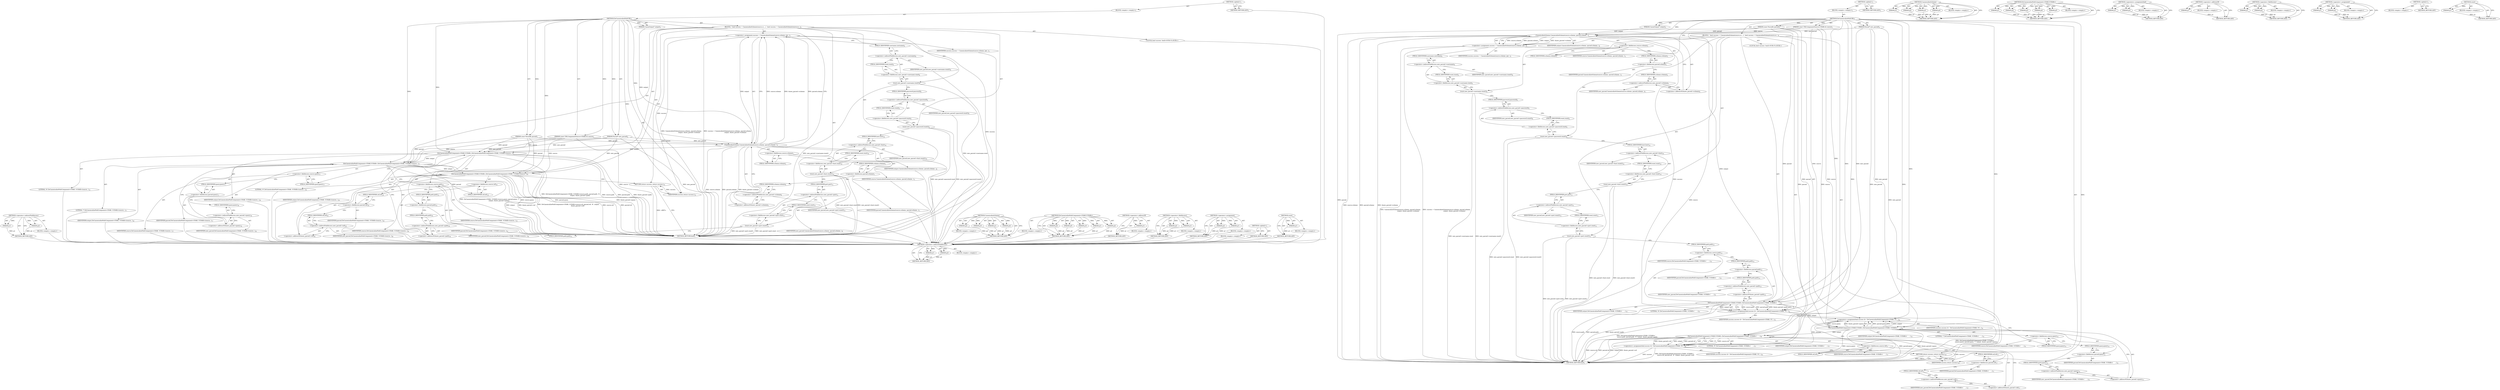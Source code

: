 digraph "reset" {
vulnerable_148 [label=<(METHOD,&lt;operator&gt;.indirectFieldAccess)>];
vulnerable_149 [label=<(PARAM,p1)>];
vulnerable_150 [label=<(PARAM,p2)>];
vulnerable_151 [label=<(BLOCK,&lt;empty&gt;,&lt;empty&gt;)>];
vulnerable_152 [label=<(METHOD_RETURN,ANY)>];
vulnerable_6 [label=<(METHOD,&lt;global&gt;)<SUB>1</SUB>>];
vulnerable_7 [label=<(BLOCK,&lt;empty&gt;,&lt;empty&gt;)<SUB>1</SUB>>];
vulnerable_8 [label=<(METHOD,DoCanonicalizePathURL)<SUB>1</SUB>>];
vulnerable_9 [label=<(PARAM,const URLComponentSource&lt;CHAR&gt;&amp; source)<SUB>1</SUB>>];
vulnerable_10 [label=<(PARAM,const Parsed&amp; parsed)<SUB>2</SUB>>];
vulnerable_11 [label=<(PARAM,CanonOutput* output)<SUB>3</SUB>>];
vulnerable_12 [label=<(PARAM,Parsed* new_parsed)<SUB>4</SUB>>];
vulnerable_13 [label=<(BLOCK,{
  bool success = CanonicalizeScheme(source.sc...,{
  bool success = CanonicalizeScheme(source.sc...)<SUB>4</SUB>>];
vulnerable_14 [label="<(LOCAL,bool success: bool)<SUB>5</SUB>>"];
vulnerable_15 [label=<(&lt;operator&gt;.assignment,success = CanonicalizeScheme(source.scheme, par...)<SUB>5</SUB>>];
vulnerable_16 [label=<(IDENTIFIER,success,success = CanonicalizeScheme(source.scheme, par...)<SUB>5</SUB>>];
vulnerable_17 [label=<(CanonicalizeScheme,CanonicalizeScheme(source.scheme, parsed.scheme...)<SUB>5</SUB>>];
vulnerable_18 [label=<(&lt;operator&gt;.fieldAccess,source.scheme)<SUB>5</SUB>>];
vulnerable_19 [label=<(IDENTIFIER,source,CanonicalizeScheme(source.scheme, parsed.scheme...)<SUB>5</SUB>>];
vulnerable_20 [label=<(FIELD_IDENTIFIER,scheme,scheme)<SUB>5</SUB>>];
vulnerable_21 [label=<(&lt;operator&gt;.fieldAccess,parsed.scheme)<SUB>5</SUB>>];
vulnerable_22 [label=<(IDENTIFIER,parsed,CanonicalizeScheme(source.scheme, parsed.scheme...)<SUB>5</SUB>>];
vulnerable_23 [label=<(FIELD_IDENTIFIER,scheme,scheme)<SUB>5</SUB>>];
vulnerable_24 [label=<(IDENTIFIER,output,CanonicalizeScheme(source.scheme, parsed.scheme...)<SUB>6</SUB>>];
vulnerable_25 [label=<(&lt;operator&gt;.addressOf,&amp;new_parsed-&gt;scheme)<SUB>6</SUB>>];
vulnerable_26 [label=<(&lt;operator&gt;.indirectFieldAccess,new_parsed-&gt;scheme)<SUB>6</SUB>>];
vulnerable_27 [label=<(IDENTIFIER,new_parsed,CanonicalizeScheme(source.scheme, parsed.scheme...)<SUB>6</SUB>>];
vulnerable_28 [label=<(FIELD_IDENTIFIER,scheme,scheme)<SUB>6</SUB>>];
vulnerable_29 [label=<(reset,new_parsed-&gt;username.reset())<SUB>8</SUB>>];
vulnerable_30 [label=<(&lt;operator&gt;.fieldAccess,new_parsed-&gt;username.reset)<SUB>8</SUB>>];
vulnerable_31 [label=<(&lt;operator&gt;.indirectFieldAccess,new_parsed-&gt;username)<SUB>8</SUB>>];
vulnerable_32 [label=<(IDENTIFIER,new_parsed,new_parsed-&gt;username.reset())<SUB>8</SUB>>];
vulnerable_33 [label=<(FIELD_IDENTIFIER,username,username)<SUB>8</SUB>>];
vulnerable_34 [label=<(FIELD_IDENTIFIER,reset,reset)<SUB>8</SUB>>];
vulnerable_35 [label=<(reset,new_parsed-&gt;password.reset())<SUB>9</SUB>>];
vulnerable_36 [label=<(&lt;operator&gt;.fieldAccess,new_parsed-&gt;password.reset)<SUB>9</SUB>>];
vulnerable_37 [label=<(&lt;operator&gt;.indirectFieldAccess,new_parsed-&gt;password)<SUB>9</SUB>>];
vulnerable_38 [label=<(IDENTIFIER,new_parsed,new_parsed-&gt;password.reset())<SUB>9</SUB>>];
vulnerable_39 [label=<(FIELD_IDENTIFIER,password,password)<SUB>9</SUB>>];
vulnerable_40 [label=<(FIELD_IDENTIFIER,reset,reset)<SUB>9</SUB>>];
vulnerable_41 [label=<(reset,new_parsed-&gt;host.reset())<SUB>10</SUB>>];
vulnerable_42 [label=<(&lt;operator&gt;.fieldAccess,new_parsed-&gt;host.reset)<SUB>10</SUB>>];
vulnerable_43 [label=<(&lt;operator&gt;.indirectFieldAccess,new_parsed-&gt;host)<SUB>10</SUB>>];
vulnerable_44 [label=<(IDENTIFIER,new_parsed,new_parsed-&gt;host.reset())<SUB>10</SUB>>];
vulnerable_45 [label=<(FIELD_IDENTIFIER,host,host)<SUB>10</SUB>>];
vulnerable_46 [label=<(FIELD_IDENTIFIER,reset,reset)<SUB>10</SUB>>];
vulnerable_47 [label=<(reset,new_parsed-&gt;port.reset())<SUB>11</SUB>>];
vulnerable_48 [label=<(&lt;operator&gt;.fieldAccess,new_parsed-&gt;port.reset)<SUB>11</SUB>>];
vulnerable_49 [label=<(&lt;operator&gt;.indirectFieldAccess,new_parsed-&gt;port)<SUB>11</SUB>>];
vulnerable_50 [label=<(IDENTIFIER,new_parsed,new_parsed-&gt;port.reset())<SUB>11</SUB>>];
vulnerable_51 [label=<(FIELD_IDENTIFIER,port,port)<SUB>11</SUB>>];
vulnerable_52 [label=<(FIELD_IDENTIFIER,reset,reset)<SUB>11</SUB>>];
vulnerable_53 [label=<(&lt;operators&gt;.assignmentAnd,success &amp;= DoCanonicalizePathComponent&lt;CHAR, UC...)<SUB>12</SUB>>];
vulnerable_54 [label=<(IDENTIFIER,success,success &amp;= DoCanonicalizePathComponent&lt;CHAR, UC...)<SUB>12</SUB>>];
vulnerable_55 [label=<(DoCanonicalizePathComponent&lt;CHAR,UCHAR&gt;,DoCanonicalizePathComponent&lt;CHAR, UCHAR&gt;(
     ...)<SUB>12</SUB>>];
vulnerable_56 [label=<(&lt;operator&gt;.fieldAccess,source.path)<SUB>13</SUB>>];
vulnerable_57 [label=<(IDENTIFIER,source,DoCanonicalizePathComponent&lt;CHAR, UCHAR&gt;(
     ...)<SUB>13</SUB>>];
vulnerable_58 [label=<(FIELD_IDENTIFIER,path,path)<SUB>13</SUB>>];
vulnerable_59 [label=<(&lt;operator&gt;.fieldAccess,parsed.path)<SUB>13</SUB>>];
vulnerable_60 [label=<(IDENTIFIER,parsed,DoCanonicalizePathComponent&lt;CHAR, UCHAR&gt;(
     ...)<SUB>13</SUB>>];
vulnerable_61 [label=<(FIELD_IDENTIFIER,path,path)<SUB>13</SUB>>];
vulnerable_62 [label=<(LITERAL,'\0',DoCanonicalizePathComponent&lt;CHAR, UCHAR&gt;(
     ...)<SUB>13</SUB>>];
vulnerable_63 [label=<(IDENTIFIER,output,DoCanonicalizePathComponent&lt;CHAR, UCHAR&gt;(
     ...)<SUB>13</SUB>>];
vulnerable_64 [label=<(&lt;operator&gt;.addressOf,&amp;new_parsed-&gt;path)<SUB>13</SUB>>];
vulnerable_65 [label=<(&lt;operator&gt;.indirectFieldAccess,new_parsed-&gt;path)<SUB>13</SUB>>];
vulnerable_66 [label=<(IDENTIFIER,new_parsed,DoCanonicalizePathComponent&lt;CHAR, UCHAR&gt;(
     ...)<SUB>13</SUB>>];
vulnerable_67 [label=<(FIELD_IDENTIFIER,path,path)<SUB>13</SUB>>];
vulnerable_68 [label=<(&lt;operators&gt;.assignmentAnd,success &amp;= DoCanonicalizePathComponent&lt;CHAR, UC...)<SUB>14</SUB>>];
vulnerable_69 [label=<(IDENTIFIER,success,success &amp;= DoCanonicalizePathComponent&lt;CHAR, UC...)<SUB>14</SUB>>];
vulnerable_70 [label=<(DoCanonicalizePathComponent&lt;CHAR,UCHAR&gt;,DoCanonicalizePathComponent&lt;CHAR, UCHAR&gt;(
     ...)<SUB>14</SUB>>];
vulnerable_71 [label=<(&lt;operator&gt;.fieldAccess,source.query)<SUB>15</SUB>>];
vulnerable_72 [label=<(IDENTIFIER,source,DoCanonicalizePathComponent&lt;CHAR, UCHAR&gt;(
     ...)<SUB>15</SUB>>];
vulnerable_73 [label=<(FIELD_IDENTIFIER,query,query)<SUB>15</SUB>>];
vulnerable_74 [label=<(&lt;operator&gt;.fieldAccess,parsed.query)<SUB>15</SUB>>];
vulnerable_75 [label=<(IDENTIFIER,parsed,DoCanonicalizePathComponent&lt;CHAR, UCHAR&gt;(
     ...)<SUB>15</SUB>>];
vulnerable_76 [label=<(FIELD_IDENTIFIER,query,query)<SUB>15</SUB>>];
vulnerable_77 [label=<(LITERAL,'?',DoCanonicalizePathComponent&lt;CHAR, UCHAR&gt;(
     ...)<SUB>15</SUB>>];
vulnerable_78 [label=<(IDENTIFIER,output,DoCanonicalizePathComponent&lt;CHAR, UCHAR&gt;(
     ...)<SUB>15</SUB>>];
vulnerable_79 [label=<(&lt;operator&gt;.addressOf,&amp;new_parsed-&gt;query)<SUB>15</SUB>>];
vulnerable_80 [label=<(&lt;operator&gt;.indirectFieldAccess,new_parsed-&gt;query)<SUB>15</SUB>>];
vulnerable_81 [label=<(IDENTIFIER,new_parsed,DoCanonicalizePathComponent&lt;CHAR, UCHAR&gt;(
     ...)<SUB>15</SUB>>];
vulnerable_82 [label=<(FIELD_IDENTIFIER,query,query)<SUB>15</SUB>>];
vulnerable_83 [label=<(&lt;operators&gt;.assignmentAnd,success &amp;= DoCanonicalizePathComponent&lt;CHAR, UC...)<SUB>16</SUB>>];
vulnerable_84 [label=<(IDENTIFIER,success,success &amp;= DoCanonicalizePathComponent&lt;CHAR, UC...)<SUB>16</SUB>>];
vulnerable_85 [label=<(DoCanonicalizePathComponent&lt;CHAR,UCHAR&gt;,DoCanonicalizePathComponent&lt;CHAR, UCHAR&gt;(
     ...)<SUB>16</SUB>>];
vulnerable_86 [label=<(&lt;operator&gt;.fieldAccess,source.ref)<SUB>17</SUB>>];
vulnerable_87 [label=<(IDENTIFIER,source,DoCanonicalizePathComponent&lt;CHAR, UCHAR&gt;(
     ...)<SUB>17</SUB>>];
vulnerable_88 [label=<(FIELD_IDENTIFIER,ref,ref)<SUB>17</SUB>>];
vulnerable_89 [label=<(&lt;operator&gt;.fieldAccess,parsed.ref)<SUB>17</SUB>>];
vulnerable_90 [label=<(IDENTIFIER,parsed,DoCanonicalizePathComponent&lt;CHAR, UCHAR&gt;(
     ...)<SUB>17</SUB>>];
vulnerable_91 [label=<(FIELD_IDENTIFIER,ref,ref)<SUB>17</SUB>>];
vulnerable_92 [label=<(LITERAL,'#',DoCanonicalizePathComponent&lt;CHAR, UCHAR&gt;(
     ...)<SUB>17</SUB>>];
vulnerable_93 [label=<(IDENTIFIER,output,DoCanonicalizePathComponent&lt;CHAR, UCHAR&gt;(
     ...)<SUB>17</SUB>>];
vulnerable_94 [label=<(&lt;operator&gt;.addressOf,&amp;new_parsed-&gt;ref)<SUB>17</SUB>>];
vulnerable_95 [label=<(&lt;operator&gt;.indirectFieldAccess,new_parsed-&gt;ref)<SUB>17</SUB>>];
vulnerable_96 [label=<(IDENTIFIER,new_parsed,DoCanonicalizePathComponent&lt;CHAR, UCHAR&gt;(
     ...)<SUB>17</SUB>>];
vulnerable_97 [label=<(FIELD_IDENTIFIER,ref,ref)<SUB>17</SUB>>];
vulnerable_98 [label=<(RETURN,return success;,return success;)<SUB>19</SUB>>];
vulnerable_99 [label=<(IDENTIFIER,success,return success;)<SUB>19</SUB>>];
vulnerable_100 [label=<(METHOD_RETURN,bool)<SUB>1</SUB>>];
vulnerable_102 [label=<(METHOD_RETURN,ANY)<SUB>1</SUB>>];
vulnerable_132 [label=<(METHOD,CanonicalizeScheme)>];
vulnerable_133 [label=<(PARAM,p1)>];
vulnerable_134 [label=<(PARAM,p2)>];
vulnerable_135 [label=<(PARAM,p3)>];
vulnerable_136 [label=<(PARAM,p4)>];
vulnerable_137 [label=<(BLOCK,&lt;empty&gt;,&lt;empty&gt;)>];
vulnerable_138 [label=<(METHOD_RETURN,ANY)>];
vulnerable_162 [label=<(METHOD,DoCanonicalizePathComponent&lt;CHAR,UCHAR&gt;)>];
vulnerable_163 [label=<(PARAM,p1)>];
vulnerable_164 [label=<(PARAM,p2)>];
vulnerable_165 [label=<(PARAM,p3)>];
vulnerable_166 [label=<(PARAM,p4)>];
vulnerable_167 [label=<(PARAM,p5)>];
vulnerable_168 [label=<(BLOCK,&lt;empty&gt;,&lt;empty&gt;)>];
vulnerable_169 [label=<(METHOD_RETURN,ANY)>];
vulnerable_157 [label=<(METHOD,&lt;operators&gt;.assignmentAnd)>];
vulnerable_158 [label=<(PARAM,p1)>];
vulnerable_159 [label=<(PARAM,p2)>];
vulnerable_160 [label=<(BLOCK,&lt;empty&gt;,&lt;empty&gt;)>];
vulnerable_161 [label=<(METHOD_RETURN,ANY)>];
vulnerable_144 [label=<(METHOD,&lt;operator&gt;.addressOf)>];
vulnerable_145 [label=<(PARAM,p1)>];
vulnerable_146 [label=<(BLOCK,&lt;empty&gt;,&lt;empty&gt;)>];
vulnerable_147 [label=<(METHOD_RETURN,ANY)>];
vulnerable_139 [label=<(METHOD,&lt;operator&gt;.fieldAccess)>];
vulnerable_140 [label=<(PARAM,p1)>];
vulnerable_141 [label=<(PARAM,p2)>];
vulnerable_142 [label=<(BLOCK,&lt;empty&gt;,&lt;empty&gt;)>];
vulnerable_143 [label=<(METHOD_RETURN,ANY)>];
vulnerable_127 [label=<(METHOD,&lt;operator&gt;.assignment)>];
vulnerable_128 [label=<(PARAM,p1)>];
vulnerable_129 [label=<(PARAM,p2)>];
vulnerable_130 [label=<(BLOCK,&lt;empty&gt;,&lt;empty&gt;)>];
vulnerable_131 [label=<(METHOD_RETURN,ANY)>];
vulnerable_121 [label=<(METHOD,&lt;global&gt;)<SUB>1</SUB>>];
vulnerable_122 [label=<(BLOCK,&lt;empty&gt;,&lt;empty&gt;)>];
vulnerable_123 [label=<(METHOD_RETURN,ANY)>];
vulnerable_153 [label=<(METHOD,reset)>];
vulnerable_154 [label=<(PARAM,p1)>];
vulnerable_155 [label=<(BLOCK,&lt;empty&gt;,&lt;empty&gt;)>];
vulnerable_156 [label=<(METHOD_RETURN,ANY)>];
fixed_142 [label=<(METHOD,&lt;operator&gt;.indirectFieldAccess)>];
fixed_143 [label=<(PARAM,p1)>];
fixed_144 [label=<(PARAM,p2)>];
fixed_145 [label=<(BLOCK,&lt;empty&gt;,&lt;empty&gt;)>];
fixed_146 [label=<(METHOD_RETURN,ANY)>];
fixed_6 [label=<(METHOD,&lt;global&gt;)<SUB>1</SUB>>];
fixed_7 [label=<(BLOCK,&lt;empty&gt;,&lt;empty&gt;)<SUB>1</SUB>>];
fixed_8 [label=<(METHOD,DoCanonicalizePathURL)<SUB>1</SUB>>];
fixed_9 [label=<(PARAM,const URLComponentSource&lt;CHAR&gt;&amp; source)<SUB>1</SUB>>];
fixed_10 [label=<(PARAM,const Parsed&amp; parsed)<SUB>2</SUB>>];
fixed_11 [label=<(PARAM,CanonOutput* output)<SUB>3</SUB>>];
fixed_12 [label=<(PARAM,Parsed* new_parsed)<SUB>4</SUB>>];
fixed_13 [label=<(BLOCK,{
  bool success = CanonicalizeScheme(source.sc...,{
  bool success = CanonicalizeScheme(source.sc...)<SUB>4</SUB>>];
fixed_14 [label="<(LOCAL,bool success: bool)<SUB>5</SUB>>"];
fixed_15 [label=<(&lt;operator&gt;.assignment,success = CanonicalizeScheme(source.scheme, par...)<SUB>5</SUB>>];
fixed_16 [label=<(IDENTIFIER,success,success = CanonicalizeScheme(source.scheme, par...)<SUB>5</SUB>>];
fixed_17 [label=<(CanonicalizeScheme,CanonicalizeScheme(source.scheme, parsed.scheme...)<SUB>5</SUB>>];
fixed_18 [label=<(&lt;operator&gt;.fieldAccess,source.scheme)<SUB>5</SUB>>];
fixed_19 [label=<(IDENTIFIER,source,CanonicalizeScheme(source.scheme, parsed.scheme...)<SUB>5</SUB>>];
fixed_20 [label=<(FIELD_IDENTIFIER,scheme,scheme)<SUB>5</SUB>>];
fixed_21 [label=<(&lt;operator&gt;.fieldAccess,parsed.scheme)<SUB>5</SUB>>];
fixed_22 [label=<(IDENTIFIER,parsed,CanonicalizeScheme(source.scheme, parsed.scheme...)<SUB>5</SUB>>];
fixed_23 [label=<(FIELD_IDENTIFIER,scheme,scheme)<SUB>5</SUB>>];
fixed_24 [label=<(IDENTIFIER,output,CanonicalizeScheme(source.scheme, parsed.scheme...)<SUB>6</SUB>>];
fixed_25 [label=<(&lt;operator&gt;.addressOf,&amp;new_parsed-&gt;scheme)<SUB>6</SUB>>];
fixed_26 [label=<(&lt;operator&gt;.indirectFieldAccess,new_parsed-&gt;scheme)<SUB>6</SUB>>];
fixed_27 [label=<(IDENTIFIER,new_parsed,CanonicalizeScheme(source.scheme, parsed.scheme...)<SUB>6</SUB>>];
fixed_28 [label=<(FIELD_IDENTIFIER,scheme,scheme)<SUB>6</SUB>>];
fixed_29 [label=<(reset,new_parsed-&gt;username.reset())<SUB>8</SUB>>];
fixed_30 [label=<(&lt;operator&gt;.fieldAccess,new_parsed-&gt;username.reset)<SUB>8</SUB>>];
fixed_31 [label=<(&lt;operator&gt;.indirectFieldAccess,new_parsed-&gt;username)<SUB>8</SUB>>];
fixed_32 [label=<(IDENTIFIER,new_parsed,new_parsed-&gt;username.reset())<SUB>8</SUB>>];
fixed_33 [label=<(FIELD_IDENTIFIER,username,username)<SUB>8</SUB>>];
fixed_34 [label=<(FIELD_IDENTIFIER,reset,reset)<SUB>8</SUB>>];
fixed_35 [label=<(reset,new_parsed-&gt;password.reset())<SUB>9</SUB>>];
fixed_36 [label=<(&lt;operator&gt;.fieldAccess,new_parsed-&gt;password.reset)<SUB>9</SUB>>];
fixed_37 [label=<(&lt;operator&gt;.indirectFieldAccess,new_parsed-&gt;password)<SUB>9</SUB>>];
fixed_38 [label=<(IDENTIFIER,new_parsed,new_parsed-&gt;password.reset())<SUB>9</SUB>>];
fixed_39 [label=<(FIELD_IDENTIFIER,password,password)<SUB>9</SUB>>];
fixed_40 [label=<(FIELD_IDENTIFIER,reset,reset)<SUB>9</SUB>>];
fixed_41 [label=<(reset,new_parsed-&gt;host.reset())<SUB>10</SUB>>];
fixed_42 [label=<(&lt;operator&gt;.fieldAccess,new_parsed-&gt;host.reset)<SUB>10</SUB>>];
fixed_43 [label=<(&lt;operator&gt;.indirectFieldAccess,new_parsed-&gt;host)<SUB>10</SUB>>];
fixed_44 [label=<(IDENTIFIER,new_parsed,new_parsed-&gt;host.reset())<SUB>10</SUB>>];
fixed_45 [label=<(FIELD_IDENTIFIER,host,host)<SUB>10</SUB>>];
fixed_46 [label=<(FIELD_IDENTIFIER,reset,reset)<SUB>10</SUB>>];
fixed_47 [label=<(reset,new_parsed-&gt;port.reset())<SUB>11</SUB>>];
fixed_48 [label=<(&lt;operator&gt;.fieldAccess,new_parsed-&gt;port.reset)<SUB>11</SUB>>];
fixed_49 [label=<(&lt;operator&gt;.indirectFieldAccess,new_parsed-&gt;port)<SUB>11</SUB>>];
fixed_50 [label=<(IDENTIFIER,new_parsed,new_parsed-&gt;port.reset())<SUB>11</SUB>>];
fixed_51 [label=<(FIELD_IDENTIFIER,port,port)<SUB>11</SUB>>];
fixed_52 [label=<(FIELD_IDENTIFIER,reset,reset)<SUB>11</SUB>>];
fixed_53 [label=<(DoCanonicalizePathComponent&lt;CHAR,UCHAR&gt;,DoCanonicalizePathComponent&lt;CHAR, UCHAR&gt;(source...)<SUB>15</SUB>>];
fixed_54 [label=<(&lt;operator&gt;.fieldAccess,source.path)<SUB>15</SUB>>];
fixed_55 [label=<(IDENTIFIER,source,DoCanonicalizePathComponent&lt;CHAR, UCHAR&gt;(source...)<SUB>15</SUB>>];
fixed_56 [label=<(FIELD_IDENTIFIER,path,path)<SUB>15</SUB>>];
fixed_57 [label=<(&lt;operator&gt;.fieldAccess,parsed.path)<SUB>15</SUB>>];
fixed_58 [label=<(IDENTIFIER,parsed,DoCanonicalizePathComponent&lt;CHAR, UCHAR&gt;(source...)<SUB>15</SUB>>];
fixed_59 [label=<(FIELD_IDENTIFIER,path,path)<SUB>15</SUB>>];
fixed_60 [label=<(LITERAL,'\0',DoCanonicalizePathComponent&lt;CHAR, UCHAR&gt;(source...)<SUB>15</SUB>>];
fixed_61 [label=<(IDENTIFIER,output,DoCanonicalizePathComponent&lt;CHAR, UCHAR&gt;(source...)<SUB>16</SUB>>];
fixed_62 [label=<(&lt;operator&gt;.addressOf,&amp;new_parsed-&gt;path)<SUB>16</SUB>>];
fixed_63 [label=<(&lt;operator&gt;.indirectFieldAccess,new_parsed-&gt;path)<SUB>16</SUB>>];
fixed_64 [label=<(IDENTIFIER,new_parsed,DoCanonicalizePathComponent&lt;CHAR, UCHAR&gt;(source...)<SUB>16</SUB>>];
fixed_65 [label=<(FIELD_IDENTIFIER,path,path)<SUB>16</SUB>>];
fixed_66 [label=<(DoCanonicalizePathComponent&lt;CHAR,UCHAR&gt;,DoCanonicalizePathComponent&lt;CHAR, UCHAR&gt;(source...)<SUB>17</SUB>>];
fixed_67 [label=<(&lt;operator&gt;.fieldAccess,source.query)<SUB>17</SUB>>];
fixed_68 [label=<(IDENTIFIER,source,DoCanonicalizePathComponent&lt;CHAR, UCHAR&gt;(source...)<SUB>17</SUB>>];
fixed_69 [label=<(FIELD_IDENTIFIER,query,query)<SUB>17</SUB>>];
fixed_70 [label=<(&lt;operator&gt;.fieldAccess,parsed.query)<SUB>17</SUB>>];
fixed_71 [label=<(IDENTIFIER,parsed,DoCanonicalizePathComponent&lt;CHAR, UCHAR&gt;(source...)<SUB>17</SUB>>];
fixed_72 [label=<(FIELD_IDENTIFIER,query,query)<SUB>17</SUB>>];
fixed_73 [label=<(LITERAL,'?',DoCanonicalizePathComponent&lt;CHAR, UCHAR&gt;(source...)<SUB>17</SUB>>];
fixed_74 [label=<(IDENTIFIER,output,DoCanonicalizePathComponent&lt;CHAR, UCHAR&gt;(source...)<SUB>18</SUB>>];
fixed_75 [label=<(&lt;operator&gt;.addressOf,&amp;new_parsed-&gt;query)<SUB>18</SUB>>];
fixed_76 [label=<(&lt;operator&gt;.indirectFieldAccess,new_parsed-&gt;query)<SUB>18</SUB>>];
fixed_77 [label=<(IDENTIFIER,new_parsed,DoCanonicalizePathComponent&lt;CHAR, UCHAR&gt;(source...)<SUB>18</SUB>>];
fixed_78 [label=<(FIELD_IDENTIFIER,query,query)<SUB>18</SUB>>];
fixed_79 [label=<(DoCanonicalizePathComponent&lt;CHAR,UCHAR&gt;,DoCanonicalizePathComponent&lt;CHAR, UCHAR&gt;(source...)<SUB>19</SUB>>];
fixed_80 [label=<(&lt;operator&gt;.fieldAccess,source.ref)<SUB>19</SUB>>];
fixed_81 [label=<(IDENTIFIER,source,DoCanonicalizePathComponent&lt;CHAR, UCHAR&gt;(source...)<SUB>19</SUB>>];
fixed_82 [label=<(FIELD_IDENTIFIER,ref,ref)<SUB>19</SUB>>];
fixed_83 [label=<(&lt;operator&gt;.fieldAccess,parsed.ref)<SUB>19</SUB>>];
fixed_84 [label=<(IDENTIFIER,parsed,DoCanonicalizePathComponent&lt;CHAR, UCHAR&gt;(source...)<SUB>19</SUB>>];
fixed_85 [label=<(FIELD_IDENTIFIER,ref,ref)<SUB>19</SUB>>];
fixed_86 [label=<(LITERAL,'#',DoCanonicalizePathComponent&lt;CHAR, UCHAR&gt;(source...)<SUB>19</SUB>>];
fixed_87 [label=<(IDENTIFIER,output,DoCanonicalizePathComponent&lt;CHAR, UCHAR&gt;(source...)<SUB>19</SUB>>];
fixed_88 [label=<(&lt;operator&gt;.addressOf,&amp;new_parsed-&gt;ref)<SUB>20</SUB>>];
fixed_89 [label=<(&lt;operator&gt;.indirectFieldAccess,new_parsed-&gt;ref)<SUB>20</SUB>>];
fixed_90 [label=<(IDENTIFIER,new_parsed,DoCanonicalizePathComponent&lt;CHAR, UCHAR&gt;(source...)<SUB>20</SUB>>];
fixed_91 [label=<(FIELD_IDENTIFIER,ref,ref)<SUB>20</SUB>>];
fixed_92 [label=<(RETURN,return success;,return success;)<SUB>22</SUB>>];
fixed_93 [label=<(IDENTIFIER,success,return success;)<SUB>22</SUB>>];
fixed_94 [label=<(METHOD_RETURN,bool)<SUB>1</SUB>>];
fixed_96 [label=<(METHOD_RETURN,ANY)<SUB>1</SUB>>];
fixed_126 [label=<(METHOD,CanonicalizeScheme)>];
fixed_127 [label=<(PARAM,p1)>];
fixed_128 [label=<(PARAM,p2)>];
fixed_129 [label=<(PARAM,p3)>];
fixed_130 [label=<(PARAM,p4)>];
fixed_131 [label=<(BLOCK,&lt;empty&gt;,&lt;empty&gt;)>];
fixed_132 [label=<(METHOD_RETURN,ANY)>];
fixed_151 [label=<(METHOD,DoCanonicalizePathComponent&lt;CHAR,UCHAR&gt;)>];
fixed_152 [label=<(PARAM,p1)>];
fixed_153 [label=<(PARAM,p2)>];
fixed_154 [label=<(PARAM,p3)>];
fixed_155 [label=<(PARAM,p4)>];
fixed_156 [label=<(PARAM,p5)>];
fixed_157 [label=<(BLOCK,&lt;empty&gt;,&lt;empty&gt;)>];
fixed_158 [label=<(METHOD_RETURN,ANY)>];
fixed_138 [label=<(METHOD,&lt;operator&gt;.addressOf)>];
fixed_139 [label=<(PARAM,p1)>];
fixed_140 [label=<(BLOCK,&lt;empty&gt;,&lt;empty&gt;)>];
fixed_141 [label=<(METHOD_RETURN,ANY)>];
fixed_133 [label=<(METHOD,&lt;operator&gt;.fieldAccess)>];
fixed_134 [label=<(PARAM,p1)>];
fixed_135 [label=<(PARAM,p2)>];
fixed_136 [label=<(BLOCK,&lt;empty&gt;,&lt;empty&gt;)>];
fixed_137 [label=<(METHOD_RETURN,ANY)>];
fixed_121 [label=<(METHOD,&lt;operator&gt;.assignment)>];
fixed_122 [label=<(PARAM,p1)>];
fixed_123 [label=<(PARAM,p2)>];
fixed_124 [label=<(BLOCK,&lt;empty&gt;,&lt;empty&gt;)>];
fixed_125 [label=<(METHOD_RETURN,ANY)>];
fixed_115 [label=<(METHOD,&lt;global&gt;)<SUB>1</SUB>>];
fixed_116 [label=<(BLOCK,&lt;empty&gt;,&lt;empty&gt;)>];
fixed_117 [label=<(METHOD_RETURN,ANY)>];
fixed_147 [label=<(METHOD,reset)>];
fixed_148 [label=<(PARAM,p1)>];
fixed_149 [label=<(BLOCK,&lt;empty&gt;,&lt;empty&gt;)>];
fixed_150 [label=<(METHOD_RETURN,ANY)>];
vulnerable_148 -> vulnerable_149  [key=0, label="AST: "];
vulnerable_148 -> vulnerable_149  [key=1, label="DDG: "];
vulnerable_148 -> vulnerable_151  [key=0, label="AST: "];
vulnerable_148 -> vulnerable_150  [key=0, label="AST: "];
vulnerable_148 -> vulnerable_150  [key=1, label="DDG: "];
vulnerable_148 -> vulnerable_152  [key=0, label="AST: "];
vulnerable_148 -> vulnerable_152  [key=1, label="CFG: "];
vulnerable_149 -> vulnerable_152  [key=0, label="DDG: p1"];
vulnerable_150 -> vulnerable_152  [key=0, label="DDG: p2"];
vulnerable_6 -> vulnerable_7  [key=0, label="AST: "];
vulnerable_6 -> vulnerable_102  [key=0, label="AST: "];
vulnerable_6 -> vulnerable_102  [key=1, label="CFG: "];
vulnerable_7 -> vulnerable_8  [key=0, label="AST: "];
vulnerable_8 -> vulnerable_9  [key=0, label="AST: "];
vulnerable_8 -> vulnerable_9  [key=1, label="DDG: "];
vulnerable_8 -> vulnerable_10  [key=0, label="AST: "];
vulnerable_8 -> vulnerable_10  [key=1, label="DDG: "];
vulnerable_8 -> vulnerable_11  [key=0, label="AST: "];
vulnerable_8 -> vulnerable_11  [key=1, label="DDG: "];
vulnerable_8 -> vulnerable_12  [key=0, label="AST: "];
vulnerable_8 -> vulnerable_12  [key=1, label="DDG: "];
vulnerable_8 -> vulnerable_13  [key=0, label="AST: "];
vulnerable_8 -> vulnerable_100  [key=0, label="AST: "];
vulnerable_8 -> vulnerable_20  [key=0, label="CFG: "];
vulnerable_8 -> vulnerable_53  [key=0, label="DDG: "];
vulnerable_8 -> vulnerable_68  [key=0, label="DDG: "];
vulnerable_8 -> vulnerable_83  [key=0, label="DDG: "];
vulnerable_8 -> vulnerable_99  [key=0, label="DDG: "];
vulnerable_8 -> vulnerable_17  [key=0, label="DDG: "];
vulnerable_8 -> vulnerable_55  [key=0, label="DDG: "];
vulnerable_8 -> vulnerable_70  [key=0, label="DDG: "];
vulnerable_8 -> vulnerable_85  [key=0, label="DDG: "];
vulnerable_9 -> vulnerable_100  [key=0, label="DDG: source"];
vulnerable_9 -> vulnerable_17  [key=0, label="DDG: source"];
vulnerable_9 -> vulnerable_55  [key=0, label="DDG: source"];
vulnerable_9 -> vulnerable_70  [key=0, label="DDG: source"];
vulnerable_9 -> vulnerable_85  [key=0, label="DDG: source"];
vulnerable_10 -> vulnerable_100  [key=0, label="DDG: parsed"];
vulnerable_10 -> vulnerable_17  [key=0, label="DDG: parsed"];
vulnerable_10 -> vulnerable_55  [key=0, label="DDG: parsed"];
vulnerable_10 -> vulnerable_70  [key=0, label="DDG: parsed"];
vulnerable_10 -> vulnerable_85  [key=0, label="DDG: parsed"];
vulnerable_11 -> vulnerable_17  [key=0, label="DDG: output"];
vulnerable_12 -> vulnerable_100  [key=0, label="DDG: new_parsed"];
vulnerable_12 -> vulnerable_17  [key=0, label="DDG: new_parsed"];
vulnerable_12 -> vulnerable_55  [key=0, label="DDG: new_parsed"];
vulnerable_12 -> vulnerable_70  [key=0, label="DDG: new_parsed"];
vulnerable_12 -> vulnerable_85  [key=0, label="DDG: new_parsed"];
vulnerable_13 -> vulnerable_14  [key=0, label="AST: "];
vulnerable_13 -> vulnerable_15  [key=0, label="AST: "];
vulnerable_13 -> vulnerable_29  [key=0, label="AST: "];
vulnerable_13 -> vulnerable_35  [key=0, label="AST: "];
vulnerable_13 -> vulnerable_41  [key=0, label="AST: "];
vulnerable_13 -> vulnerable_47  [key=0, label="AST: "];
vulnerable_13 -> vulnerable_53  [key=0, label="AST: "];
vulnerable_13 -> vulnerable_68  [key=0, label="AST: "];
vulnerable_13 -> vulnerable_83  [key=0, label="AST: "];
vulnerable_13 -> vulnerable_98  [key=0, label="AST: "];
vulnerable_15 -> vulnerable_16  [key=0, label="AST: "];
vulnerable_15 -> vulnerable_17  [key=0, label="AST: "];
vulnerable_15 -> vulnerable_33  [key=0, label="CFG: "];
vulnerable_15 -> vulnerable_100  [key=0, label="DDG: CanonicalizeScheme(source.scheme, parsed.scheme,
                                    output, &amp;new_parsed-&gt;scheme)"];
vulnerable_15 -> vulnerable_100  [key=1, label="DDG: success = CanonicalizeScheme(source.scheme, parsed.scheme,
                                    output, &amp;new_parsed-&gt;scheme)"];
vulnerable_15 -> vulnerable_53  [key=0, label="DDG: success"];
vulnerable_17 -> vulnerable_18  [key=0, label="AST: "];
vulnerable_17 -> vulnerable_21  [key=0, label="AST: "];
vulnerable_17 -> vulnerable_24  [key=0, label="AST: "];
vulnerable_17 -> vulnerable_25  [key=0, label="AST: "];
vulnerable_17 -> vulnerable_15  [key=0, label="CFG: "];
vulnerable_17 -> vulnerable_15  [key=1, label="DDG: source.scheme"];
vulnerable_17 -> vulnerable_15  [key=2, label="DDG: parsed.scheme"];
vulnerable_17 -> vulnerable_15  [key=3, label="DDG: output"];
vulnerable_17 -> vulnerable_15  [key=4, label="DDG: &amp;new_parsed-&gt;scheme"];
vulnerable_17 -> vulnerable_100  [key=0, label="DDG: source.scheme"];
vulnerable_17 -> vulnerable_100  [key=1, label="DDG: parsed.scheme"];
vulnerable_17 -> vulnerable_100  [key=2, label="DDG: &amp;new_parsed-&gt;scheme"];
vulnerable_17 -> vulnerable_55  [key=0, label="DDG: output"];
vulnerable_18 -> vulnerable_19  [key=0, label="AST: "];
vulnerable_18 -> vulnerable_20  [key=0, label="AST: "];
vulnerable_18 -> vulnerable_23  [key=0, label="CFG: "];
vulnerable_20 -> vulnerable_18  [key=0, label="CFG: "];
vulnerable_21 -> vulnerable_22  [key=0, label="AST: "];
vulnerable_21 -> vulnerable_23  [key=0, label="AST: "];
vulnerable_21 -> vulnerable_28  [key=0, label="CFG: "];
vulnerable_23 -> vulnerable_21  [key=0, label="CFG: "];
vulnerable_25 -> vulnerable_26  [key=0, label="AST: "];
vulnerable_25 -> vulnerable_17  [key=0, label="CFG: "];
vulnerable_26 -> vulnerable_27  [key=0, label="AST: "];
vulnerable_26 -> vulnerable_28  [key=0, label="AST: "];
vulnerable_26 -> vulnerable_25  [key=0, label="CFG: "];
vulnerable_28 -> vulnerable_26  [key=0, label="CFG: "];
vulnerable_29 -> vulnerable_30  [key=0, label="AST: "];
vulnerable_29 -> vulnerable_39  [key=0, label="CFG: "];
vulnerable_29 -> vulnerable_100  [key=0, label="DDG: new_parsed-&gt;username.reset"];
vulnerable_29 -> vulnerable_100  [key=1, label="DDG: new_parsed-&gt;username.reset()"];
vulnerable_30 -> vulnerable_31  [key=0, label="AST: "];
vulnerable_30 -> vulnerable_34  [key=0, label="AST: "];
vulnerable_30 -> vulnerable_29  [key=0, label="CFG: "];
vulnerable_31 -> vulnerable_32  [key=0, label="AST: "];
vulnerable_31 -> vulnerable_33  [key=0, label="AST: "];
vulnerable_31 -> vulnerable_34  [key=0, label="CFG: "];
vulnerable_33 -> vulnerable_31  [key=0, label="CFG: "];
vulnerable_34 -> vulnerable_30  [key=0, label="CFG: "];
vulnerable_35 -> vulnerable_36  [key=0, label="AST: "];
vulnerable_35 -> vulnerable_45  [key=0, label="CFG: "];
vulnerable_35 -> vulnerable_100  [key=0, label="DDG: new_parsed-&gt;password.reset"];
vulnerable_35 -> vulnerable_100  [key=1, label="DDG: new_parsed-&gt;password.reset()"];
vulnerable_36 -> vulnerable_37  [key=0, label="AST: "];
vulnerable_36 -> vulnerable_40  [key=0, label="AST: "];
vulnerable_36 -> vulnerable_35  [key=0, label="CFG: "];
vulnerable_37 -> vulnerable_38  [key=0, label="AST: "];
vulnerable_37 -> vulnerable_39  [key=0, label="AST: "];
vulnerable_37 -> vulnerable_40  [key=0, label="CFG: "];
vulnerable_39 -> vulnerable_37  [key=0, label="CFG: "];
vulnerable_40 -> vulnerable_36  [key=0, label="CFG: "];
vulnerable_41 -> vulnerable_42  [key=0, label="AST: "];
vulnerable_41 -> vulnerable_51  [key=0, label="CFG: "];
vulnerable_41 -> vulnerable_100  [key=0, label="DDG: new_parsed-&gt;host.reset"];
vulnerable_41 -> vulnerable_100  [key=1, label="DDG: new_parsed-&gt;host.reset()"];
vulnerable_42 -> vulnerable_43  [key=0, label="AST: "];
vulnerable_42 -> vulnerable_46  [key=0, label="AST: "];
vulnerable_42 -> vulnerable_41  [key=0, label="CFG: "];
vulnerable_43 -> vulnerable_44  [key=0, label="AST: "];
vulnerable_43 -> vulnerable_45  [key=0, label="AST: "];
vulnerable_43 -> vulnerable_46  [key=0, label="CFG: "];
vulnerable_45 -> vulnerable_43  [key=0, label="CFG: "];
vulnerable_46 -> vulnerable_42  [key=0, label="CFG: "];
vulnerable_47 -> vulnerable_48  [key=0, label="AST: "];
vulnerable_47 -> vulnerable_58  [key=0, label="CFG: "];
vulnerable_47 -> vulnerable_100  [key=0, label="DDG: new_parsed-&gt;port.reset"];
vulnerable_47 -> vulnerable_100  [key=1, label="DDG: new_parsed-&gt;port.reset()"];
vulnerable_48 -> vulnerable_49  [key=0, label="AST: "];
vulnerable_48 -> vulnerable_52  [key=0, label="AST: "];
vulnerable_48 -> vulnerable_47  [key=0, label="CFG: "];
vulnerable_49 -> vulnerable_50  [key=0, label="AST: "];
vulnerable_49 -> vulnerable_51  [key=0, label="AST: "];
vulnerable_49 -> vulnerable_52  [key=0, label="CFG: "];
vulnerable_51 -> vulnerable_49  [key=0, label="CFG: "];
vulnerable_52 -> vulnerable_48  [key=0, label="CFG: "];
vulnerable_53 -> vulnerable_54  [key=0, label="AST: "];
vulnerable_53 -> vulnerable_55  [key=0, label="AST: "];
vulnerable_53 -> vulnerable_73  [key=0, label="CFG: "];
vulnerable_53 -> vulnerable_100  [key=0, label="DDG: DoCanonicalizePathComponent&lt;CHAR, UCHAR&gt;(
      source.path, parsed.path, '\0', output, &amp;new_parsed-&gt;path)"];
vulnerable_53 -> vulnerable_68  [key=0, label="DDG: success"];
vulnerable_55 -> vulnerable_56  [key=0, label="AST: "];
vulnerable_55 -> vulnerable_59  [key=0, label="AST: "];
vulnerable_55 -> vulnerable_62  [key=0, label="AST: "];
vulnerable_55 -> vulnerable_63  [key=0, label="AST: "];
vulnerable_55 -> vulnerable_64  [key=0, label="AST: "];
vulnerable_55 -> vulnerable_53  [key=0, label="CFG: "];
vulnerable_55 -> vulnerable_53  [key=1, label="DDG: source.path"];
vulnerable_55 -> vulnerable_53  [key=2, label="DDG: parsed.path"];
vulnerable_55 -> vulnerable_53  [key=3, label="DDG: &amp;new_parsed-&gt;path"];
vulnerable_55 -> vulnerable_53  [key=4, label="DDG: '\0'"];
vulnerable_55 -> vulnerable_53  [key=5, label="DDG: output"];
vulnerable_55 -> vulnerable_100  [key=0, label="DDG: source.path"];
vulnerable_55 -> vulnerable_100  [key=1, label="DDG: parsed.path"];
vulnerable_55 -> vulnerable_100  [key=2, label="DDG: &amp;new_parsed-&gt;path"];
vulnerable_55 -> vulnerable_70  [key=0, label="DDG: output"];
vulnerable_56 -> vulnerable_57  [key=0, label="AST: "];
vulnerable_56 -> vulnerable_58  [key=0, label="AST: "];
vulnerable_56 -> vulnerable_61  [key=0, label="CFG: "];
vulnerable_58 -> vulnerable_56  [key=0, label="CFG: "];
vulnerable_59 -> vulnerable_60  [key=0, label="AST: "];
vulnerable_59 -> vulnerable_61  [key=0, label="AST: "];
vulnerable_59 -> vulnerable_67  [key=0, label="CFG: "];
vulnerable_61 -> vulnerable_59  [key=0, label="CFG: "];
vulnerable_64 -> vulnerable_65  [key=0, label="AST: "];
vulnerable_64 -> vulnerable_55  [key=0, label="CFG: "];
vulnerable_65 -> vulnerable_66  [key=0, label="AST: "];
vulnerable_65 -> vulnerable_67  [key=0, label="AST: "];
vulnerable_65 -> vulnerable_64  [key=0, label="CFG: "];
vulnerable_67 -> vulnerable_65  [key=0, label="CFG: "];
vulnerable_68 -> vulnerable_69  [key=0, label="AST: "];
vulnerable_68 -> vulnerable_70  [key=0, label="AST: "];
vulnerable_68 -> vulnerable_88  [key=0, label="CFG: "];
vulnerable_68 -> vulnerable_100  [key=0, label="DDG: DoCanonicalizePathComponent&lt;CHAR, UCHAR&gt;(
      source.query, parsed.query, '?', output, &amp;new_parsed-&gt;query)"];
vulnerable_68 -> vulnerable_83  [key=0, label="DDG: success"];
vulnerable_70 -> vulnerable_71  [key=0, label="AST: "];
vulnerable_70 -> vulnerable_74  [key=0, label="AST: "];
vulnerable_70 -> vulnerable_77  [key=0, label="AST: "];
vulnerable_70 -> vulnerable_78  [key=0, label="AST: "];
vulnerable_70 -> vulnerable_79  [key=0, label="AST: "];
vulnerable_70 -> vulnerable_68  [key=0, label="CFG: "];
vulnerable_70 -> vulnerable_68  [key=1, label="DDG: parsed.query"];
vulnerable_70 -> vulnerable_68  [key=2, label="DDG: '?'"];
vulnerable_70 -> vulnerable_68  [key=3, label="DDG: output"];
vulnerable_70 -> vulnerable_68  [key=4, label="DDG: source.query"];
vulnerable_70 -> vulnerable_68  [key=5, label="DDG: &amp;new_parsed-&gt;query"];
vulnerable_70 -> vulnerable_100  [key=0, label="DDG: source.query"];
vulnerable_70 -> vulnerable_100  [key=1, label="DDG: parsed.query"];
vulnerable_70 -> vulnerable_100  [key=2, label="DDG: &amp;new_parsed-&gt;query"];
vulnerable_70 -> vulnerable_85  [key=0, label="DDG: output"];
vulnerable_71 -> vulnerable_72  [key=0, label="AST: "];
vulnerable_71 -> vulnerable_73  [key=0, label="AST: "];
vulnerable_71 -> vulnerable_76  [key=0, label="CFG: "];
vulnerable_73 -> vulnerable_71  [key=0, label="CFG: "];
vulnerable_74 -> vulnerable_75  [key=0, label="AST: "];
vulnerable_74 -> vulnerable_76  [key=0, label="AST: "];
vulnerable_74 -> vulnerable_82  [key=0, label="CFG: "];
vulnerable_76 -> vulnerable_74  [key=0, label="CFG: "];
vulnerable_79 -> vulnerable_80  [key=0, label="AST: "];
vulnerable_79 -> vulnerable_70  [key=0, label="CFG: "];
vulnerable_80 -> vulnerable_81  [key=0, label="AST: "];
vulnerable_80 -> vulnerable_82  [key=0, label="AST: "];
vulnerable_80 -> vulnerable_79  [key=0, label="CFG: "];
vulnerable_82 -> vulnerable_80  [key=0, label="CFG: "];
vulnerable_83 -> vulnerable_84  [key=0, label="AST: "];
vulnerable_83 -> vulnerable_85  [key=0, label="AST: "];
vulnerable_83 -> vulnerable_98  [key=0, label="CFG: "];
vulnerable_83 -> vulnerable_100  [key=0, label="DDG: success"];
vulnerable_83 -> vulnerable_100  [key=1, label="DDG: DoCanonicalizePathComponent&lt;CHAR, UCHAR&gt;(
      source.ref, parsed.ref, '#', output, &amp;new_parsed-&gt;ref)"];
vulnerable_83 -> vulnerable_99  [key=0, label="DDG: success"];
vulnerable_85 -> vulnerable_86  [key=0, label="AST: "];
vulnerable_85 -> vulnerable_89  [key=0, label="AST: "];
vulnerable_85 -> vulnerable_92  [key=0, label="AST: "];
vulnerable_85 -> vulnerable_93  [key=0, label="AST: "];
vulnerable_85 -> vulnerable_94  [key=0, label="AST: "];
vulnerable_85 -> vulnerable_83  [key=0, label="CFG: "];
vulnerable_85 -> vulnerable_83  [key=1, label="DDG: '#'"];
vulnerable_85 -> vulnerable_83  [key=2, label="DDG: source.ref"];
vulnerable_85 -> vulnerable_83  [key=3, label="DDG: &amp;new_parsed-&gt;ref"];
vulnerable_85 -> vulnerable_83  [key=4, label="DDG: output"];
vulnerable_85 -> vulnerable_83  [key=5, label="DDG: parsed.ref"];
vulnerable_85 -> vulnerable_100  [key=0, label="DDG: source.ref"];
vulnerable_85 -> vulnerable_100  [key=1, label="DDG: parsed.ref"];
vulnerable_85 -> vulnerable_100  [key=2, label="DDG: output"];
vulnerable_85 -> vulnerable_100  [key=3, label="DDG: &amp;new_parsed-&gt;ref"];
vulnerable_86 -> vulnerable_87  [key=0, label="AST: "];
vulnerable_86 -> vulnerable_88  [key=0, label="AST: "];
vulnerable_86 -> vulnerable_91  [key=0, label="CFG: "];
vulnerable_88 -> vulnerable_86  [key=0, label="CFG: "];
vulnerable_89 -> vulnerable_90  [key=0, label="AST: "];
vulnerable_89 -> vulnerable_91  [key=0, label="AST: "];
vulnerable_89 -> vulnerable_97  [key=0, label="CFG: "];
vulnerable_91 -> vulnerable_89  [key=0, label="CFG: "];
vulnerable_94 -> vulnerable_95  [key=0, label="AST: "];
vulnerable_94 -> vulnerable_85  [key=0, label="CFG: "];
vulnerable_95 -> vulnerable_96  [key=0, label="AST: "];
vulnerable_95 -> vulnerable_97  [key=0, label="AST: "];
vulnerable_95 -> vulnerable_94  [key=0, label="CFG: "];
vulnerable_97 -> vulnerable_95  [key=0, label="CFG: "];
vulnerable_98 -> vulnerable_99  [key=0, label="AST: "];
vulnerable_98 -> vulnerable_100  [key=0, label="CFG: "];
vulnerable_98 -> vulnerable_100  [key=1, label="DDG: &lt;RET&gt;"];
vulnerable_99 -> vulnerable_98  [key=0, label="DDG: success"];
vulnerable_132 -> vulnerable_133  [key=0, label="AST: "];
vulnerable_132 -> vulnerable_133  [key=1, label="DDG: "];
vulnerable_132 -> vulnerable_137  [key=0, label="AST: "];
vulnerable_132 -> vulnerable_134  [key=0, label="AST: "];
vulnerable_132 -> vulnerable_134  [key=1, label="DDG: "];
vulnerable_132 -> vulnerable_138  [key=0, label="AST: "];
vulnerable_132 -> vulnerable_138  [key=1, label="CFG: "];
vulnerable_132 -> vulnerable_135  [key=0, label="AST: "];
vulnerable_132 -> vulnerable_135  [key=1, label="DDG: "];
vulnerable_132 -> vulnerable_136  [key=0, label="AST: "];
vulnerable_132 -> vulnerable_136  [key=1, label="DDG: "];
vulnerable_133 -> vulnerable_138  [key=0, label="DDG: p1"];
vulnerable_134 -> vulnerable_138  [key=0, label="DDG: p2"];
vulnerable_135 -> vulnerable_138  [key=0, label="DDG: p3"];
vulnerable_136 -> vulnerable_138  [key=0, label="DDG: p4"];
vulnerable_162 -> vulnerable_163  [key=0, label="AST: "];
vulnerable_162 -> vulnerable_163  [key=1, label="DDG: "];
vulnerable_162 -> vulnerable_168  [key=0, label="AST: "];
vulnerable_162 -> vulnerable_164  [key=0, label="AST: "];
vulnerable_162 -> vulnerable_164  [key=1, label="DDG: "];
vulnerable_162 -> vulnerable_169  [key=0, label="AST: "];
vulnerable_162 -> vulnerable_169  [key=1, label="CFG: "];
vulnerable_162 -> vulnerable_165  [key=0, label="AST: "];
vulnerable_162 -> vulnerable_165  [key=1, label="DDG: "];
vulnerable_162 -> vulnerable_166  [key=0, label="AST: "];
vulnerable_162 -> vulnerable_166  [key=1, label="DDG: "];
vulnerable_162 -> vulnerable_167  [key=0, label="AST: "];
vulnerable_162 -> vulnerable_167  [key=1, label="DDG: "];
vulnerable_163 -> vulnerable_169  [key=0, label="DDG: p1"];
vulnerable_164 -> vulnerable_169  [key=0, label="DDG: p2"];
vulnerable_165 -> vulnerable_169  [key=0, label="DDG: p3"];
vulnerable_166 -> vulnerable_169  [key=0, label="DDG: p4"];
vulnerable_167 -> vulnerable_169  [key=0, label="DDG: p5"];
vulnerable_157 -> vulnerable_158  [key=0, label="AST: "];
vulnerable_157 -> vulnerable_158  [key=1, label="DDG: "];
vulnerable_157 -> vulnerable_160  [key=0, label="AST: "];
vulnerable_157 -> vulnerable_159  [key=0, label="AST: "];
vulnerable_157 -> vulnerable_159  [key=1, label="DDG: "];
vulnerable_157 -> vulnerable_161  [key=0, label="AST: "];
vulnerable_157 -> vulnerable_161  [key=1, label="CFG: "];
vulnerable_158 -> vulnerable_161  [key=0, label="DDG: p1"];
vulnerable_159 -> vulnerable_161  [key=0, label="DDG: p2"];
vulnerable_144 -> vulnerable_145  [key=0, label="AST: "];
vulnerable_144 -> vulnerable_145  [key=1, label="DDG: "];
vulnerable_144 -> vulnerable_146  [key=0, label="AST: "];
vulnerable_144 -> vulnerable_147  [key=0, label="AST: "];
vulnerable_144 -> vulnerable_147  [key=1, label="CFG: "];
vulnerable_145 -> vulnerable_147  [key=0, label="DDG: p1"];
vulnerable_139 -> vulnerable_140  [key=0, label="AST: "];
vulnerable_139 -> vulnerable_140  [key=1, label="DDG: "];
vulnerable_139 -> vulnerable_142  [key=0, label="AST: "];
vulnerable_139 -> vulnerable_141  [key=0, label="AST: "];
vulnerable_139 -> vulnerable_141  [key=1, label="DDG: "];
vulnerable_139 -> vulnerable_143  [key=0, label="AST: "];
vulnerable_139 -> vulnerable_143  [key=1, label="CFG: "];
vulnerable_140 -> vulnerable_143  [key=0, label="DDG: p1"];
vulnerable_141 -> vulnerable_143  [key=0, label="DDG: p2"];
vulnerable_127 -> vulnerable_128  [key=0, label="AST: "];
vulnerable_127 -> vulnerable_128  [key=1, label="DDG: "];
vulnerable_127 -> vulnerable_130  [key=0, label="AST: "];
vulnerable_127 -> vulnerable_129  [key=0, label="AST: "];
vulnerable_127 -> vulnerable_129  [key=1, label="DDG: "];
vulnerable_127 -> vulnerable_131  [key=0, label="AST: "];
vulnerable_127 -> vulnerable_131  [key=1, label="CFG: "];
vulnerable_128 -> vulnerable_131  [key=0, label="DDG: p1"];
vulnerable_129 -> vulnerable_131  [key=0, label="DDG: p2"];
vulnerable_121 -> vulnerable_122  [key=0, label="AST: "];
vulnerable_121 -> vulnerable_123  [key=0, label="AST: "];
vulnerable_121 -> vulnerable_123  [key=1, label="CFG: "];
vulnerable_153 -> vulnerable_154  [key=0, label="AST: "];
vulnerable_153 -> vulnerable_154  [key=1, label="DDG: "];
vulnerable_153 -> vulnerable_155  [key=0, label="AST: "];
vulnerable_153 -> vulnerable_156  [key=0, label="AST: "];
vulnerable_153 -> vulnerable_156  [key=1, label="CFG: "];
vulnerable_154 -> vulnerable_156  [key=0, label="DDG: p1"];
fixed_142 -> fixed_143  [key=0, label="AST: "];
fixed_142 -> fixed_143  [key=1, label="DDG: "];
fixed_142 -> fixed_145  [key=0, label="AST: "];
fixed_142 -> fixed_144  [key=0, label="AST: "];
fixed_142 -> fixed_144  [key=1, label="DDG: "];
fixed_142 -> fixed_146  [key=0, label="AST: "];
fixed_142 -> fixed_146  [key=1, label="CFG: "];
fixed_143 -> fixed_146  [key=0, label="DDG: p1"];
fixed_144 -> fixed_146  [key=0, label="DDG: p2"];
fixed_145 -> vulnerable_148  [key=0];
fixed_146 -> vulnerable_148  [key=0];
fixed_6 -> fixed_7  [key=0, label="AST: "];
fixed_6 -> fixed_96  [key=0, label="AST: "];
fixed_6 -> fixed_96  [key=1, label="CFG: "];
fixed_7 -> fixed_8  [key=0, label="AST: "];
fixed_8 -> fixed_9  [key=0, label="AST: "];
fixed_8 -> fixed_9  [key=1, label="DDG: "];
fixed_8 -> fixed_10  [key=0, label="AST: "];
fixed_8 -> fixed_10  [key=1, label="DDG: "];
fixed_8 -> fixed_11  [key=0, label="AST: "];
fixed_8 -> fixed_11  [key=1, label="DDG: "];
fixed_8 -> fixed_12  [key=0, label="AST: "];
fixed_8 -> fixed_12  [key=1, label="DDG: "];
fixed_8 -> fixed_13  [key=0, label="AST: "];
fixed_8 -> fixed_94  [key=0, label="AST: "];
fixed_8 -> fixed_20  [key=0, label="CFG: "];
fixed_8 -> fixed_53  [key=0, label="DDG: "];
fixed_8 -> fixed_66  [key=0, label="DDG: "];
fixed_8 -> fixed_79  [key=0, label="DDG: "];
fixed_8 -> fixed_93  [key=0, label="DDG: "];
fixed_8 -> fixed_17  [key=0, label="DDG: "];
fixed_9 -> fixed_94  [key=0, label="DDG: source"];
fixed_9 -> fixed_53  [key=0, label="DDG: source"];
fixed_9 -> fixed_66  [key=0, label="DDG: source"];
fixed_9 -> fixed_79  [key=0, label="DDG: source"];
fixed_9 -> fixed_17  [key=0, label="DDG: source"];
fixed_10 -> fixed_94  [key=0, label="DDG: parsed"];
fixed_10 -> fixed_53  [key=0, label="DDG: parsed"];
fixed_10 -> fixed_66  [key=0, label="DDG: parsed"];
fixed_10 -> fixed_79  [key=0, label="DDG: parsed"];
fixed_10 -> fixed_17  [key=0, label="DDG: parsed"];
fixed_11 -> fixed_17  [key=0, label="DDG: output"];
fixed_12 -> fixed_94  [key=0, label="DDG: new_parsed"];
fixed_12 -> fixed_53  [key=0, label="DDG: new_parsed"];
fixed_12 -> fixed_66  [key=0, label="DDG: new_parsed"];
fixed_12 -> fixed_79  [key=0, label="DDG: new_parsed"];
fixed_12 -> fixed_17  [key=0, label="DDG: new_parsed"];
fixed_13 -> fixed_14  [key=0, label="AST: "];
fixed_13 -> fixed_15  [key=0, label="AST: "];
fixed_13 -> fixed_29  [key=0, label="AST: "];
fixed_13 -> fixed_35  [key=0, label="AST: "];
fixed_13 -> fixed_41  [key=0, label="AST: "];
fixed_13 -> fixed_47  [key=0, label="AST: "];
fixed_13 -> fixed_53  [key=0, label="AST: "];
fixed_13 -> fixed_66  [key=0, label="AST: "];
fixed_13 -> fixed_79  [key=0, label="AST: "];
fixed_13 -> fixed_92  [key=0, label="AST: "];
fixed_14 -> vulnerable_148  [key=0];
fixed_15 -> fixed_16  [key=0, label="AST: "];
fixed_15 -> fixed_17  [key=0, label="AST: "];
fixed_15 -> fixed_33  [key=0, label="CFG: "];
fixed_15 -> fixed_94  [key=0, label="DDG: success"];
fixed_15 -> fixed_94  [key=1, label="DDG: CanonicalizeScheme(source.scheme, parsed.scheme,
                                    output, &amp;new_parsed-&gt;scheme)"];
fixed_15 -> fixed_94  [key=2, label="DDG: success = CanonicalizeScheme(source.scheme, parsed.scheme,
                                    output, &amp;new_parsed-&gt;scheme)"];
fixed_15 -> fixed_93  [key=0, label="DDG: success"];
fixed_16 -> vulnerable_148  [key=0];
fixed_17 -> fixed_18  [key=0, label="AST: "];
fixed_17 -> fixed_21  [key=0, label="AST: "];
fixed_17 -> fixed_24  [key=0, label="AST: "];
fixed_17 -> fixed_25  [key=0, label="AST: "];
fixed_17 -> fixed_15  [key=0, label="CFG: "];
fixed_17 -> fixed_15  [key=1, label="DDG: source.scheme"];
fixed_17 -> fixed_15  [key=2, label="DDG: parsed.scheme"];
fixed_17 -> fixed_15  [key=3, label="DDG: output"];
fixed_17 -> fixed_15  [key=4, label="DDG: &amp;new_parsed-&gt;scheme"];
fixed_17 -> fixed_94  [key=0, label="DDG: source.scheme"];
fixed_17 -> fixed_94  [key=1, label="DDG: parsed.scheme"];
fixed_17 -> fixed_94  [key=2, label="DDG: &amp;new_parsed-&gt;scheme"];
fixed_17 -> fixed_53  [key=0, label="DDG: output"];
fixed_18 -> fixed_19  [key=0, label="AST: "];
fixed_18 -> fixed_20  [key=0, label="AST: "];
fixed_18 -> fixed_23  [key=0, label="CFG: "];
fixed_19 -> vulnerable_148  [key=0];
fixed_20 -> fixed_18  [key=0, label="CFG: "];
fixed_21 -> fixed_22  [key=0, label="AST: "];
fixed_21 -> fixed_23  [key=0, label="AST: "];
fixed_21 -> fixed_28  [key=0, label="CFG: "];
fixed_22 -> vulnerable_148  [key=0];
fixed_23 -> fixed_21  [key=0, label="CFG: "];
fixed_24 -> vulnerable_148  [key=0];
fixed_25 -> fixed_26  [key=0, label="AST: "];
fixed_25 -> fixed_17  [key=0, label="CFG: "];
fixed_26 -> fixed_27  [key=0, label="AST: "];
fixed_26 -> fixed_28  [key=0, label="AST: "];
fixed_26 -> fixed_25  [key=0, label="CFG: "];
fixed_27 -> vulnerable_148  [key=0];
fixed_28 -> fixed_26  [key=0, label="CFG: "];
fixed_29 -> fixed_30  [key=0, label="AST: "];
fixed_29 -> fixed_39  [key=0, label="CFG: "];
fixed_29 -> fixed_94  [key=0, label="DDG: new_parsed-&gt;username.reset"];
fixed_29 -> fixed_94  [key=1, label="DDG: new_parsed-&gt;username.reset()"];
fixed_30 -> fixed_31  [key=0, label="AST: "];
fixed_30 -> fixed_34  [key=0, label="AST: "];
fixed_30 -> fixed_29  [key=0, label="CFG: "];
fixed_31 -> fixed_32  [key=0, label="AST: "];
fixed_31 -> fixed_33  [key=0, label="AST: "];
fixed_31 -> fixed_34  [key=0, label="CFG: "];
fixed_32 -> vulnerable_148  [key=0];
fixed_33 -> fixed_31  [key=0, label="CFG: "];
fixed_34 -> fixed_30  [key=0, label="CFG: "];
fixed_35 -> fixed_36  [key=0, label="AST: "];
fixed_35 -> fixed_45  [key=0, label="CFG: "];
fixed_35 -> fixed_94  [key=0, label="DDG: new_parsed-&gt;password.reset"];
fixed_35 -> fixed_94  [key=1, label="DDG: new_parsed-&gt;password.reset()"];
fixed_36 -> fixed_37  [key=0, label="AST: "];
fixed_36 -> fixed_40  [key=0, label="AST: "];
fixed_36 -> fixed_35  [key=0, label="CFG: "];
fixed_37 -> fixed_38  [key=0, label="AST: "];
fixed_37 -> fixed_39  [key=0, label="AST: "];
fixed_37 -> fixed_40  [key=0, label="CFG: "];
fixed_38 -> vulnerable_148  [key=0];
fixed_39 -> fixed_37  [key=0, label="CFG: "];
fixed_40 -> fixed_36  [key=0, label="CFG: "];
fixed_41 -> fixed_42  [key=0, label="AST: "];
fixed_41 -> fixed_51  [key=0, label="CFG: "];
fixed_41 -> fixed_94  [key=0, label="DDG: new_parsed-&gt;host.reset"];
fixed_41 -> fixed_94  [key=1, label="DDG: new_parsed-&gt;host.reset()"];
fixed_42 -> fixed_43  [key=0, label="AST: "];
fixed_42 -> fixed_46  [key=0, label="AST: "];
fixed_42 -> fixed_41  [key=0, label="CFG: "];
fixed_43 -> fixed_44  [key=0, label="AST: "];
fixed_43 -> fixed_45  [key=0, label="AST: "];
fixed_43 -> fixed_46  [key=0, label="CFG: "];
fixed_44 -> vulnerable_148  [key=0];
fixed_45 -> fixed_43  [key=0, label="CFG: "];
fixed_46 -> fixed_42  [key=0, label="CFG: "];
fixed_47 -> fixed_48  [key=0, label="AST: "];
fixed_47 -> fixed_56  [key=0, label="CFG: "];
fixed_47 -> fixed_94  [key=0, label="DDG: new_parsed-&gt;port.reset"];
fixed_47 -> fixed_94  [key=1, label="DDG: new_parsed-&gt;port.reset()"];
fixed_48 -> fixed_49  [key=0, label="AST: "];
fixed_48 -> fixed_52  [key=0, label="AST: "];
fixed_48 -> fixed_47  [key=0, label="CFG: "];
fixed_49 -> fixed_50  [key=0, label="AST: "];
fixed_49 -> fixed_51  [key=0, label="AST: "];
fixed_49 -> fixed_52  [key=0, label="CFG: "];
fixed_50 -> vulnerable_148  [key=0];
fixed_51 -> fixed_49  [key=0, label="CFG: "];
fixed_52 -> fixed_48  [key=0, label="CFG: "];
fixed_53 -> fixed_54  [key=0, label="AST: "];
fixed_53 -> fixed_57  [key=0, label="AST: "];
fixed_53 -> fixed_60  [key=0, label="AST: "];
fixed_53 -> fixed_61  [key=0, label="AST: "];
fixed_53 -> fixed_62  [key=0, label="AST: "];
fixed_53 -> fixed_69  [key=0, label="CFG: "];
fixed_53 -> fixed_94  [key=0, label="DDG: source.path"];
fixed_53 -> fixed_94  [key=1, label="DDG: parsed.path"];
fixed_53 -> fixed_94  [key=2, label="DDG: &amp;new_parsed-&gt;path"];
fixed_53 -> fixed_94  [key=3, label="DDG: DoCanonicalizePathComponent&lt;CHAR, UCHAR&gt;(source.path, parsed.path, '\0',
                                           output, &amp;new_parsed-&gt;path)"];
fixed_53 -> fixed_66  [key=0, label="DDG: output"];
fixed_54 -> fixed_55  [key=0, label="AST: "];
fixed_54 -> fixed_56  [key=0, label="AST: "];
fixed_54 -> fixed_59  [key=0, label="CFG: "];
fixed_55 -> vulnerable_148  [key=0];
fixed_56 -> fixed_54  [key=0, label="CFG: "];
fixed_57 -> fixed_58  [key=0, label="AST: "];
fixed_57 -> fixed_59  [key=0, label="AST: "];
fixed_57 -> fixed_65  [key=0, label="CFG: "];
fixed_58 -> vulnerable_148  [key=0];
fixed_59 -> fixed_57  [key=0, label="CFG: "];
fixed_60 -> vulnerable_148  [key=0];
fixed_61 -> vulnerable_148  [key=0];
fixed_62 -> fixed_63  [key=0, label="AST: "];
fixed_62 -> fixed_53  [key=0, label="CFG: "];
fixed_63 -> fixed_64  [key=0, label="AST: "];
fixed_63 -> fixed_65  [key=0, label="AST: "];
fixed_63 -> fixed_62  [key=0, label="CFG: "];
fixed_64 -> vulnerable_148  [key=0];
fixed_65 -> fixed_63  [key=0, label="CFG: "];
fixed_66 -> fixed_67  [key=0, label="AST: "];
fixed_66 -> fixed_70  [key=0, label="AST: "];
fixed_66 -> fixed_73  [key=0, label="AST: "];
fixed_66 -> fixed_74  [key=0, label="AST: "];
fixed_66 -> fixed_75  [key=0, label="AST: "];
fixed_66 -> fixed_82  [key=0, label="CFG: "];
fixed_66 -> fixed_94  [key=0, label="DDG: source.query"];
fixed_66 -> fixed_94  [key=1, label="DDG: parsed.query"];
fixed_66 -> fixed_94  [key=2, label="DDG: &amp;new_parsed-&gt;query"];
fixed_66 -> fixed_94  [key=3, label="DDG: DoCanonicalizePathComponent&lt;CHAR, UCHAR&gt;(source.query, parsed.query, '?',
                                           output, &amp;new_parsed-&gt;query)"];
fixed_66 -> fixed_79  [key=0, label="DDG: output"];
fixed_67 -> fixed_68  [key=0, label="AST: "];
fixed_67 -> fixed_69  [key=0, label="AST: "];
fixed_67 -> fixed_72  [key=0, label="CFG: "];
fixed_68 -> vulnerable_148  [key=0];
fixed_69 -> fixed_67  [key=0, label="CFG: "];
fixed_70 -> fixed_71  [key=0, label="AST: "];
fixed_70 -> fixed_72  [key=0, label="AST: "];
fixed_70 -> fixed_78  [key=0, label="CFG: "];
fixed_71 -> vulnerable_148  [key=0];
fixed_72 -> fixed_70  [key=0, label="CFG: "];
fixed_73 -> vulnerable_148  [key=0];
fixed_74 -> vulnerable_148  [key=0];
fixed_75 -> fixed_76  [key=0, label="AST: "];
fixed_75 -> fixed_66  [key=0, label="CFG: "];
fixed_76 -> fixed_77  [key=0, label="AST: "];
fixed_76 -> fixed_78  [key=0, label="AST: "];
fixed_76 -> fixed_75  [key=0, label="CFG: "];
fixed_77 -> vulnerable_148  [key=0];
fixed_78 -> fixed_76  [key=0, label="CFG: "];
fixed_79 -> fixed_80  [key=0, label="AST: "];
fixed_79 -> fixed_83  [key=0, label="AST: "];
fixed_79 -> fixed_86  [key=0, label="AST: "];
fixed_79 -> fixed_87  [key=0, label="AST: "];
fixed_79 -> fixed_88  [key=0, label="AST: "];
fixed_79 -> fixed_92  [key=0, label="CFG: "];
fixed_79 -> fixed_94  [key=0, label="DDG: source.ref"];
fixed_79 -> fixed_94  [key=1, label="DDG: parsed.ref"];
fixed_79 -> fixed_94  [key=2, label="DDG: output"];
fixed_79 -> fixed_94  [key=3, label="DDG: &amp;new_parsed-&gt;ref"];
fixed_79 -> fixed_94  [key=4, label="DDG: DoCanonicalizePathComponent&lt;CHAR, UCHAR&gt;(source.ref, parsed.ref, '#', output,
                                           &amp;new_parsed-&gt;ref)"];
fixed_80 -> fixed_81  [key=0, label="AST: "];
fixed_80 -> fixed_82  [key=0, label="AST: "];
fixed_80 -> fixed_85  [key=0, label="CFG: "];
fixed_81 -> vulnerable_148  [key=0];
fixed_82 -> fixed_80  [key=0, label="CFG: "];
fixed_83 -> fixed_84  [key=0, label="AST: "];
fixed_83 -> fixed_85  [key=0, label="AST: "];
fixed_83 -> fixed_91  [key=0, label="CFG: "];
fixed_84 -> vulnerable_148  [key=0];
fixed_85 -> fixed_83  [key=0, label="CFG: "];
fixed_86 -> vulnerable_148  [key=0];
fixed_87 -> vulnerable_148  [key=0];
fixed_88 -> fixed_89  [key=0, label="AST: "];
fixed_88 -> fixed_79  [key=0, label="CFG: "];
fixed_89 -> fixed_90  [key=0, label="AST: "];
fixed_89 -> fixed_91  [key=0, label="AST: "];
fixed_89 -> fixed_88  [key=0, label="CFG: "];
fixed_90 -> vulnerable_148  [key=0];
fixed_91 -> fixed_89  [key=0, label="CFG: "];
fixed_92 -> fixed_93  [key=0, label="AST: "];
fixed_92 -> fixed_94  [key=0, label="CFG: "];
fixed_92 -> fixed_94  [key=1, label="DDG: &lt;RET&gt;"];
fixed_93 -> fixed_92  [key=0, label="DDG: success"];
fixed_94 -> vulnerable_148  [key=0];
fixed_96 -> vulnerable_148  [key=0];
fixed_126 -> fixed_127  [key=0, label="AST: "];
fixed_126 -> fixed_127  [key=1, label="DDG: "];
fixed_126 -> fixed_131  [key=0, label="AST: "];
fixed_126 -> fixed_128  [key=0, label="AST: "];
fixed_126 -> fixed_128  [key=1, label="DDG: "];
fixed_126 -> fixed_132  [key=0, label="AST: "];
fixed_126 -> fixed_132  [key=1, label="CFG: "];
fixed_126 -> fixed_129  [key=0, label="AST: "];
fixed_126 -> fixed_129  [key=1, label="DDG: "];
fixed_126 -> fixed_130  [key=0, label="AST: "];
fixed_126 -> fixed_130  [key=1, label="DDG: "];
fixed_127 -> fixed_132  [key=0, label="DDG: p1"];
fixed_128 -> fixed_132  [key=0, label="DDG: p2"];
fixed_129 -> fixed_132  [key=0, label="DDG: p3"];
fixed_130 -> fixed_132  [key=0, label="DDG: p4"];
fixed_131 -> vulnerable_148  [key=0];
fixed_132 -> vulnerable_148  [key=0];
fixed_151 -> fixed_152  [key=0, label="AST: "];
fixed_151 -> fixed_152  [key=1, label="DDG: "];
fixed_151 -> fixed_157  [key=0, label="AST: "];
fixed_151 -> fixed_153  [key=0, label="AST: "];
fixed_151 -> fixed_153  [key=1, label="DDG: "];
fixed_151 -> fixed_158  [key=0, label="AST: "];
fixed_151 -> fixed_158  [key=1, label="CFG: "];
fixed_151 -> fixed_154  [key=0, label="AST: "];
fixed_151 -> fixed_154  [key=1, label="DDG: "];
fixed_151 -> fixed_155  [key=0, label="AST: "];
fixed_151 -> fixed_155  [key=1, label="DDG: "];
fixed_151 -> fixed_156  [key=0, label="AST: "];
fixed_151 -> fixed_156  [key=1, label="DDG: "];
fixed_152 -> fixed_158  [key=0, label="DDG: p1"];
fixed_153 -> fixed_158  [key=0, label="DDG: p2"];
fixed_154 -> fixed_158  [key=0, label="DDG: p3"];
fixed_155 -> fixed_158  [key=0, label="DDG: p4"];
fixed_156 -> fixed_158  [key=0, label="DDG: p5"];
fixed_157 -> vulnerable_148  [key=0];
fixed_158 -> vulnerable_148  [key=0];
fixed_138 -> fixed_139  [key=0, label="AST: "];
fixed_138 -> fixed_139  [key=1, label="DDG: "];
fixed_138 -> fixed_140  [key=0, label="AST: "];
fixed_138 -> fixed_141  [key=0, label="AST: "];
fixed_138 -> fixed_141  [key=1, label="CFG: "];
fixed_139 -> fixed_141  [key=0, label="DDG: p1"];
fixed_140 -> vulnerable_148  [key=0];
fixed_141 -> vulnerable_148  [key=0];
fixed_133 -> fixed_134  [key=0, label="AST: "];
fixed_133 -> fixed_134  [key=1, label="DDG: "];
fixed_133 -> fixed_136  [key=0, label="AST: "];
fixed_133 -> fixed_135  [key=0, label="AST: "];
fixed_133 -> fixed_135  [key=1, label="DDG: "];
fixed_133 -> fixed_137  [key=0, label="AST: "];
fixed_133 -> fixed_137  [key=1, label="CFG: "];
fixed_134 -> fixed_137  [key=0, label="DDG: p1"];
fixed_135 -> fixed_137  [key=0, label="DDG: p2"];
fixed_136 -> vulnerable_148  [key=0];
fixed_137 -> vulnerable_148  [key=0];
fixed_121 -> fixed_122  [key=0, label="AST: "];
fixed_121 -> fixed_122  [key=1, label="DDG: "];
fixed_121 -> fixed_124  [key=0, label="AST: "];
fixed_121 -> fixed_123  [key=0, label="AST: "];
fixed_121 -> fixed_123  [key=1, label="DDG: "];
fixed_121 -> fixed_125  [key=0, label="AST: "];
fixed_121 -> fixed_125  [key=1, label="CFG: "];
fixed_122 -> fixed_125  [key=0, label="DDG: p1"];
fixed_123 -> fixed_125  [key=0, label="DDG: p2"];
fixed_124 -> vulnerable_148  [key=0];
fixed_125 -> vulnerable_148  [key=0];
fixed_115 -> fixed_116  [key=0, label="AST: "];
fixed_115 -> fixed_117  [key=0, label="AST: "];
fixed_115 -> fixed_117  [key=1, label="CFG: "];
fixed_116 -> vulnerable_148  [key=0];
fixed_117 -> vulnerable_148  [key=0];
fixed_147 -> fixed_148  [key=0, label="AST: "];
fixed_147 -> fixed_148  [key=1, label="DDG: "];
fixed_147 -> fixed_149  [key=0, label="AST: "];
fixed_147 -> fixed_150  [key=0, label="AST: "];
fixed_147 -> fixed_150  [key=1, label="CFG: "];
fixed_148 -> fixed_150  [key=0, label="DDG: p1"];
fixed_149 -> vulnerable_148  [key=0];
fixed_150 -> vulnerable_148  [key=0];
}
